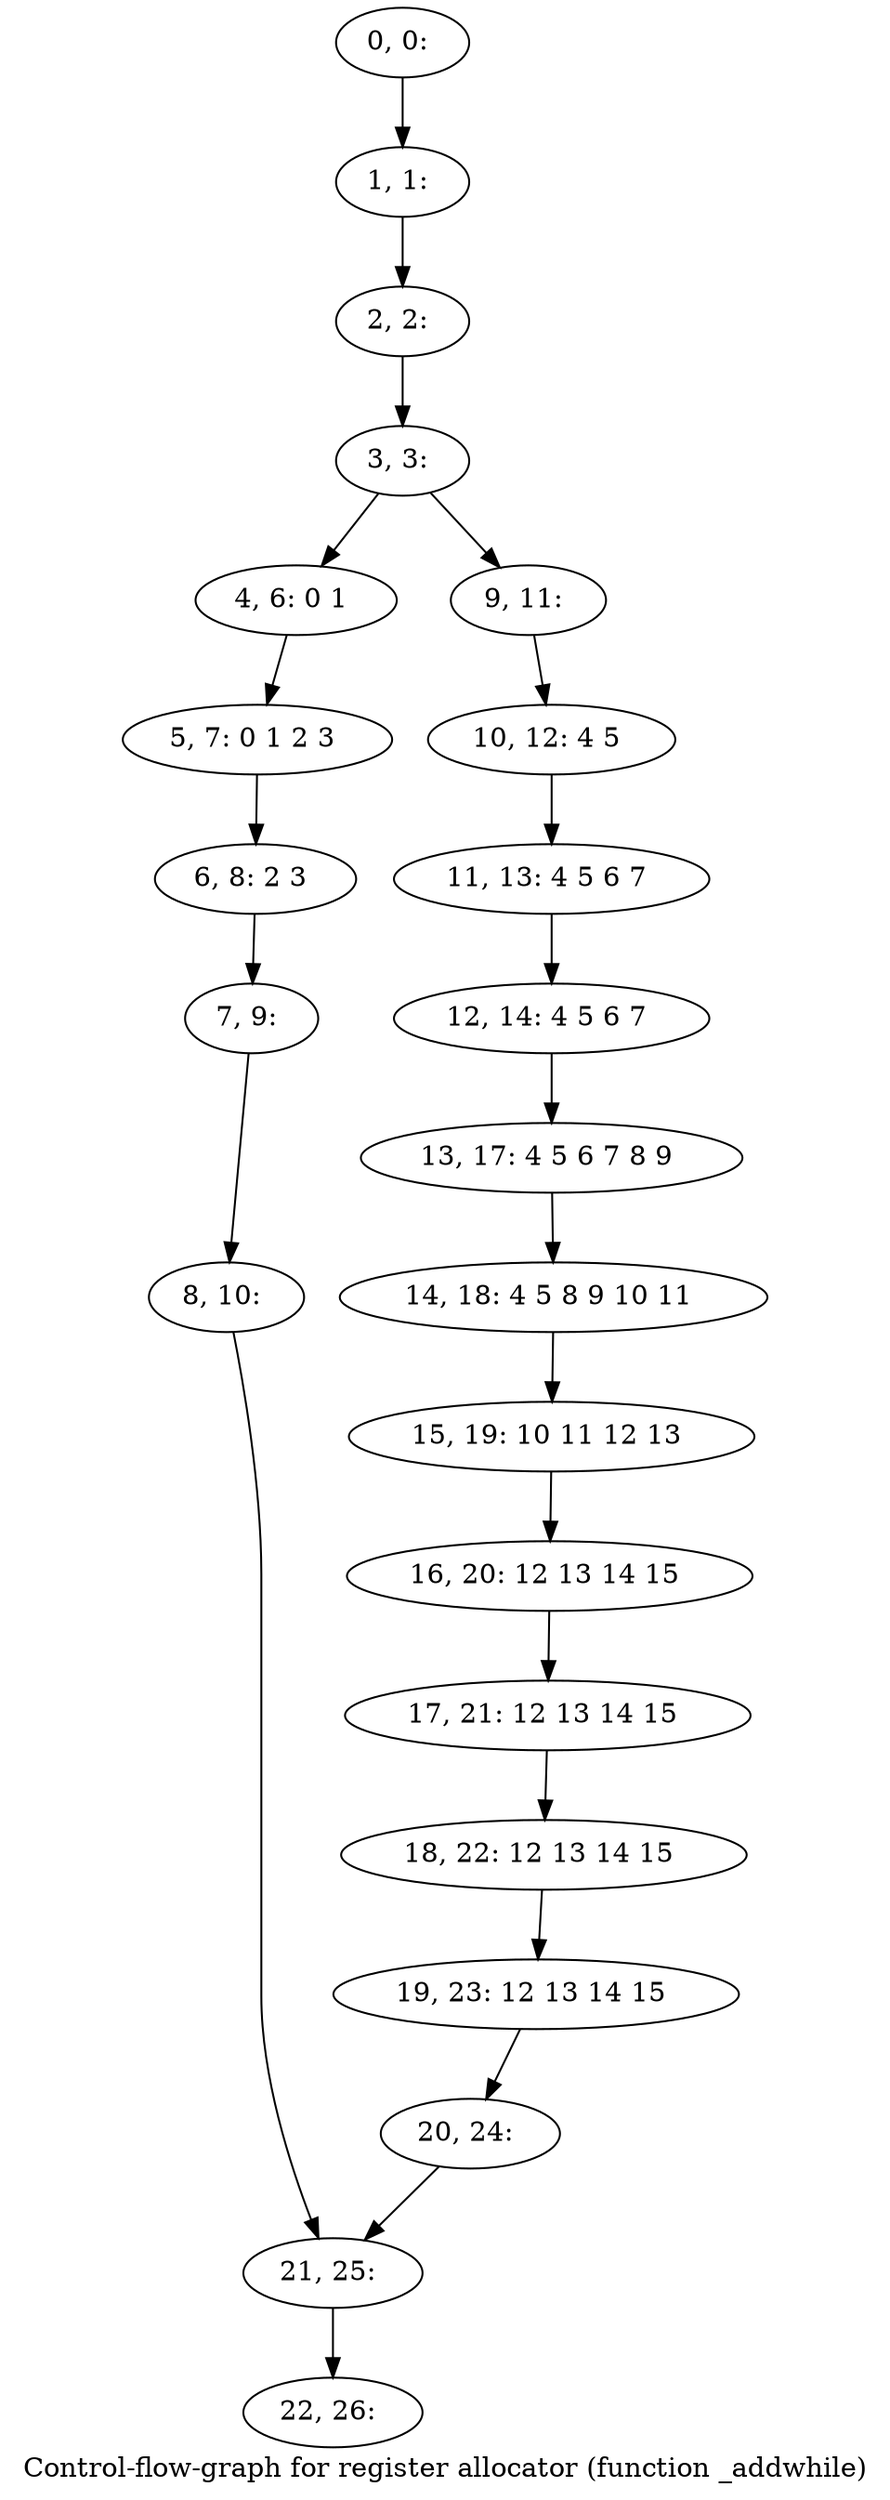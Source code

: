 digraph G {
graph [label="Control-flow-graph for register allocator (function _addwhile)"]
0[label="0, 0: "];
1[label="1, 1: "];
2[label="2, 2: "];
3[label="3, 3: "];
4[label="4, 6: 0 1 "];
5[label="5, 7: 0 1 2 3 "];
6[label="6, 8: 2 3 "];
7[label="7, 9: "];
8[label="8, 10: "];
9[label="9, 11: "];
10[label="10, 12: 4 5 "];
11[label="11, 13: 4 5 6 7 "];
12[label="12, 14: 4 5 6 7 "];
13[label="13, 17: 4 5 6 7 8 9 "];
14[label="14, 18: 4 5 8 9 10 11 "];
15[label="15, 19: 10 11 12 13 "];
16[label="16, 20: 12 13 14 15 "];
17[label="17, 21: 12 13 14 15 "];
18[label="18, 22: 12 13 14 15 "];
19[label="19, 23: 12 13 14 15 "];
20[label="20, 24: "];
21[label="21, 25: "];
22[label="22, 26: "];
0->1 ;
1->2 ;
2->3 ;
3->4 ;
3->9 ;
4->5 ;
5->6 ;
6->7 ;
7->8 ;
8->21 ;
9->10 ;
10->11 ;
11->12 ;
12->13 ;
13->14 ;
14->15 ;
15->16 ;
16->17 ;
17->18 ;
18->19 ;
19->20 ;
20->21 ;
21->22 ;
}
